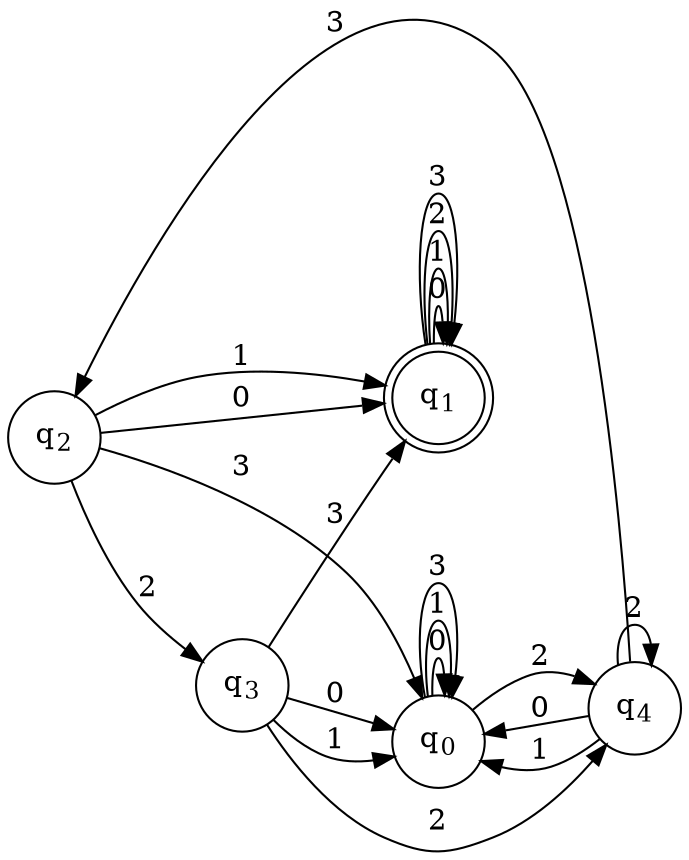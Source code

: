 digraph DFA {
  rankdir = LR;
  "q1" [shape=doublecircle, label=<q<sub>1</sub>>];
  "q1" -> "q1" [label="0"]
  "q1" -> "q1" [label="1"]
  "q1" -> "q1" [label="2"]
  "q1" -> "q1" [label="3"]
  "q0" [shape=circle, label=<q<sub>0</sub>>];
  "q0" -> "q0" [label="0"]
  "q0" -> "q0" [label="1"]
  "q0" -> "q4" [label="2"]
  "q0" -> "q0" [label="3"]
  "q2" [shape=circle, label=<q<sub>2</sub>>];
  "q2" -> "q1" [label="0"]
  "q2" -> "q1" [label="1"]
  "q2" -> "q3" [label="2"]
  "q2" -> "q0" [label="3"]
  "q3" [shape=circle, label=<q<sub>3</sub>>];
  "q3" -> "q0" [label="0"]
  "q3" -> "q0" [label="1"]
  "q3" -> "q4" [label="2"]
  "q3" -> "q1" [label="3"]
  "q4" [shape=circle, label=<q<sub>4</sub>>];
  "q4" -> "q0" [label="0"]
  "q4" -> "q0" [label="1"]
  "q4" -> "q4" [label="2"]
  "q4" -> "q2" [label="3"]
}
